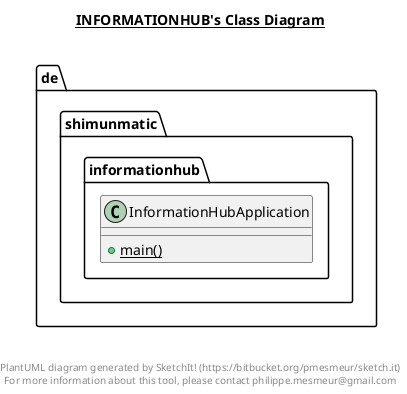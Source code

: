 @startuml

title __INFORMATIONHUB's Class Diagram__\n

  namespace de.shimunmatic.informationhub {
    class de.shimunmatic.informationhub.InformationHubApplication {
        {static} + main()
    }
  }
  



right footer


PlantUML diagram generated by SketchIt! (https://bitbucket.org/pmesmeur/sketch.it)
For more information about this tool, please contact philippe.mesmeur@gmail.com
endfooter

@enduml
